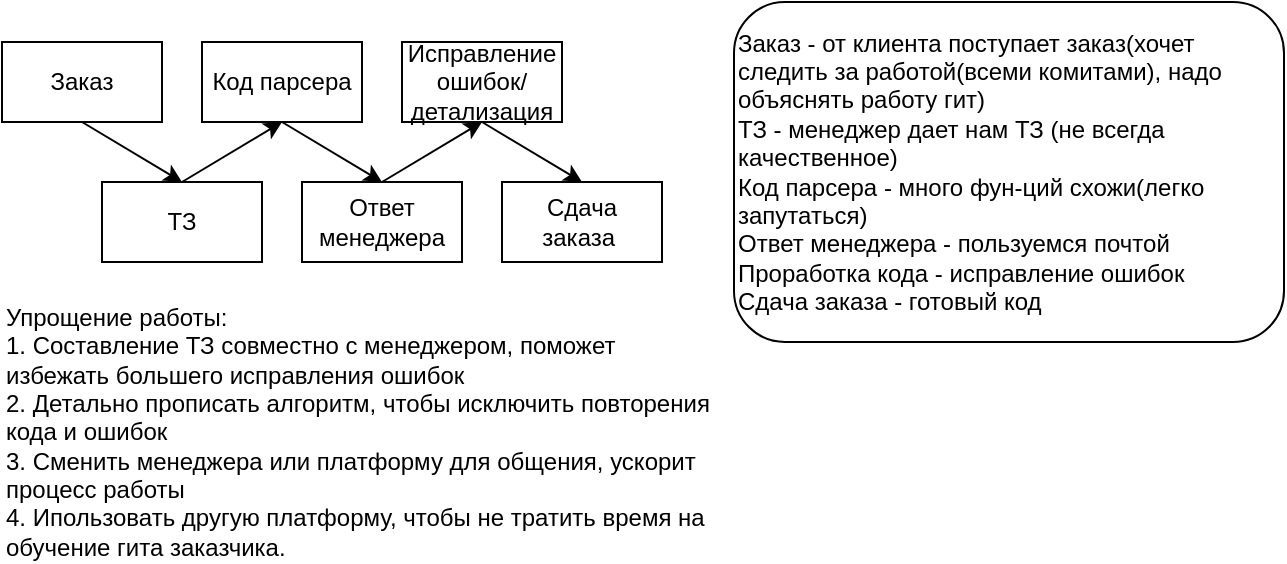 <mxfile>
    <diagram id="ebFmLZ4dN5Hxq-1kurqI" name="Page-1">
        <mxGraphModel dx="749" dy="363" grid="1" gridSize="10" guides="1" tooltips="1" connect="1" arrows="1" fold="1" page="1" pageScale="1" pageWidth="850" pageHeight="1100" math="0" shadow="0">
            <root>
                <mxCell id="0"/>
                <mxCell id="1" parent="0"/>
                <mxCell id="2" value="Заказ" style="rounded=0;whiteSpace=wrap;html=1;" vertex="1" parent="1">
                    <mxGeometry x="60" y="40" width="80" height="40" as="geometry"/>
                </mxCell>
                <mxCell id="3" value="Код парсера" style="rounded=0;whiteSpace=wrap;html=1;" vertex="1" parent="1">
                    <mxGeometry x="160" y="40" width="80" height="40" as="geometry"/>
                </mxCell>
                <mxCell id="4" value="Исправление ошибок/детализация" style="rounded=0;whiteSpace=wrap;html=1;" vertex="1" parent="1">
                    <mxGeometry x="260" y="40" width="80" height="40" as="geometry"/>
                </mxCell>
                <mxCell id="6" value="ТЗ" style="rounded=0;whiteSpace=wrap;html=1;" vertex="1" parent="1">
                    <mxGeometry x="110" y="110" width="80" height="40" as="geometry"/>
                </mxCell>
                <mxCell id="7" value="Ответ менеджера" style="rounded=0;whiteSpace=wrap;html=1;" vertex="1" parent="1">
                    <mxGeometry x="210" y="110" width="80" height="40" as="geometry"/>
                </mxCell>
                <mxCell id="8" value="Сдача заказа&amp;nbsp;" style="rounded=0;whiteSpace=wrap;html=1;" vertex="1" parent="1">
                    <mxGeometry x="310" y="110" width="80" height="40" as="geometry"/>
                </mxCell>
                <mxCell id="12" value="" style="endArrow=classic;html=1;entryX=0.5;entryY=1;entryDx=0;entryDy=0;" edge="1" parent="1" target="3">
                    <mxGeometry width="50" height="50" relative="1" as="geometry">
                        <mxPoint x="150" y="110" as="sourcePoint"/>
                        <mxPoint x="200" y="60" as="targetPoint"/>
                    </mxGeometry>
                </mxCell>
                <mxCell id="13" value="" style="endArrow=classic;html=1;exitX=0.5;exitY=1;exitDx=0;exitDy=0;entryX=0.5;entryY=0;entryDx=0;entryDy=0;" edge="1" parent="1" source="2" target="6">
                    <mxGeometry width="50" height="50" relative="1" as="geometry">
                        <mxPoint x="160" y="120" as="sourcePoint"/>
                        <mxPoint x="150" y="100" as="targetPoint"/>
                    </mxGeometry>
                </mxCell>
                <mxCell id="14" value="" style="endArrow=classic;html=1;exitX=0.5;exitY=1;exitDx=0;exitDy=0;entryX=0.5;entryY=0;entryDx=0;entryDy=0;" edge="1" parent="1">
                    <mxGeometry width="50" height="50" relative="1" as="geometry">
                        <mxPoint x="200" y="80" as="sourcePoint"/>
                        <mxPoint x="250" y="110" as="targetPoint"/>
                    </mxGeometry>
                </mxCell>
                <mxCell id="15" value="" style="endArrow=classic;html=1;entryX=0.5;entryY=1;entryDx=0;entryDy=0;" edge="1" parent="1">
                    <mxGeometry width="50" height="50" relative="1" as="geometry">
                        <mxPoint x="250" y="110" as="sourcePoint"/>
                        <mxPoint x="300" y="80" as="targetPoint"/>
                    </mxGeometry>
                </mxCell>
                <mxCell id="16" value="Заказ - от клиента поступает заказ(хочет следить за работой(всеми комитами), надо объяснять работу гит)&lt;br&gt;ТЗ - менеджер дает нам ТЗ (не всегда качественное)&lt;br&gt;Код парсера - много фун-ций схожи(легко запутаться)&lt;br&gt;Ответ менеджера - пользуемся почтой&amp;nbsp;&lt;br&gt;Проработка кода - исправление ошибок&lt;br&gt;Сдача заказа - готовый код&amp;nbsp;" style="rounded=1;whiteSpace=wrap;html=1;align=left;" vertex="1" parent="1">
                    <mxGeometry x="426" y="20" width="275" height="170" as="geometry"/>
                </mxCell>
                <mxCell id="17" value="" style="endArrow=classic;html=1;exitX=0.5;exitY=1;exitDx=0;exitDy=0;entryX=0.5;entryY=0;entryDx=0;entryDy=0;" edge="1" parent="1">
                    <mxGeometry width="50" height="50" relative="1" as="geometry">
                        <mxPoint x="300" y="80" as="sourcePoint"/>
                        <mxPoint x="350" y="110" as="targetPoint"/>
                    </mxGeometry>
                </mxCell>
                <mxCell id="22" value="Упрощение работы:&lt;br&gt;1. Составление ТЗ совместно с менеджером, поможет избежать большего исправления ошибок&amp;nbsp;&lt;br&gt;2. Детально прописать алгоритм, чтобы исключить повторения кода и ошибок&lt;br&gt;3. Сменить менеджера или платформу для общения, ускорит процесс работы&amp;nbsp;&lt;br&gt;4. Ипользовать другую платформу, чтобы не тратить время на обучение гита заказчика.&lt;br&gt;" style="text;html=1;strokeColor=none;fillColor=none;align=left;verticalAlign=middle;whiteSpace=wrap;rounded=0;" vertex="1" parent="1">
                    <mxGeometry x="60" y="180" width="360" height="110" as="geometry"/>
                </mxCell>
            </root>
        </mxGraphModel>
    </diagram>
</mxfile>